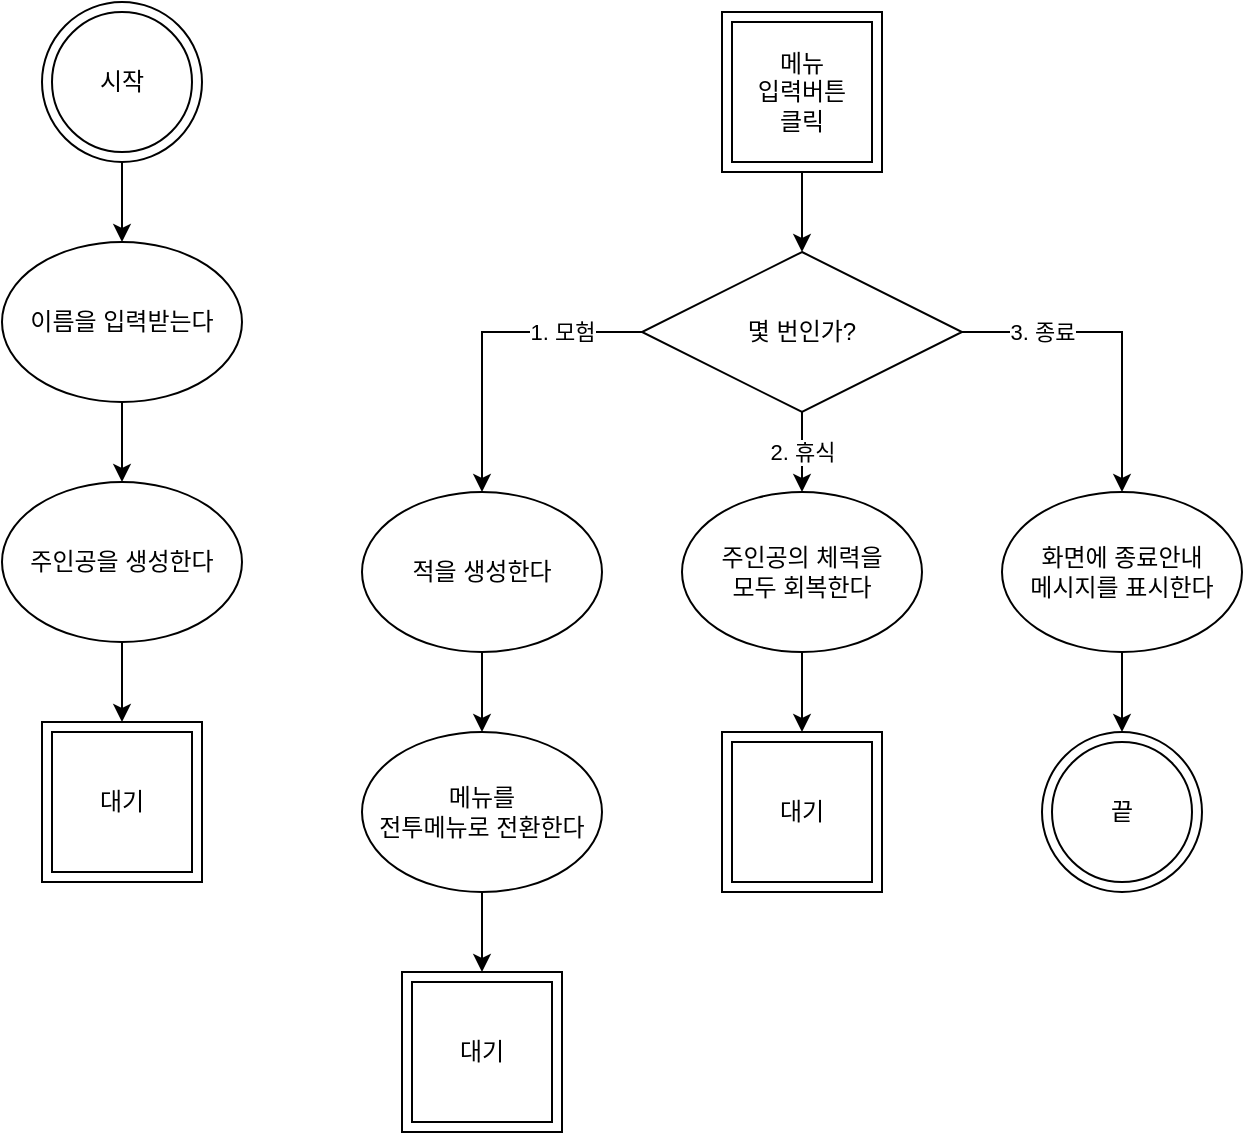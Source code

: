 <mxfile version="16.5.2" type="device"><diagram id="r8TWac1r94qTNzcOIUwG" name="Page-1"><mxGraphModel dx="1234" dy="721" grid="1" gridSize="10" guides="1" tooltips="1" connect="1" arrows="1" fold="1" page="1" pageScale="1" pageWidth="1169" pageHeight="827" math="0" shadow="0"><root><mxCell id="0"/><mxCell id="1" parent="0"/><mxCell id="Ojd-Mwa9K0EfA3RqKCOl-8" style="edgeStyle=orthogonalEdgeStyle;rounded=0;orthogonalLoop=1;jettySize=auto;html=1;entryX=0.5;entryY=0;entryDx=0;entryDy=0;" edge="1" parent="1" source="Ojd-Mwa9K0EfA3RqKCOl-1" target="Ojd-Mwa9K0EfA3RqKCOl-3"><mxGeometry relative="1" as="geometry"/></mxCell><mxCell id="Ojd-Mwa9K0EfA3RqKCOl-1" value="" style="ellipse;whiteSpace=wrap;html=1;aspect=fixed;fillColor=none;" vertex="1" parent="1"><mxGeometry x="200" y="40" width="80" height="80" as="geometry"/></mxCell><mxCell id="Ojd-Mwa9K0EfA3RqKCOl-2" value="시작" style="ellipse;whiteSpace=wrap;html=1;aspect=fixed;fillColor=none;" vertex="1" parent="1"><mxGeometry x="205" y="45" width="70" height="70" as="geometry"/></mxCell><mxCell id="Ojd-Mwa9K0EfA3RqKCOl-9" style="edgeStyle=orthogonalEdgeStyle;rounded=0;orthogonalLoop=1;jettySize=auto;html=1;entryX=0.5;entryY=0;entryDx=0;entryDy=0;" edge="1" parent="1" source="Ojd-Mwa9K0EfA3RqKCOl-3" target="Ojd-Mwa9K0EfA3RqKCOl-5"><mxGeometry relative="1" as="geometry"/></mxCell><mxCell id="Ojd-Mwa9K0EfA3RqKCOl-3" value="이름을 입력받는다" style="ellipse;whiteSpace=wrap;html=1;fillColor=none;" vertex="1" parent="1"><mxGeometry x="180" y="160" width="120" height="80" as="geometry"/></mxCell><mxCell id="Ojd-Mwa9K0EfA3RqKCOl-10" style="edgeStyle=orthogonalEdgeStyle;rounded=0;orthogonalLoop=1;jettySize=auto;html=1;entryX=0.5;entryY=0;entryDx=0;entryDy=0;" edge="1" parent="1" source="Ojd-Mwa9K0EfA3RqKCOl-5" target="Ojd-Mwa9K0EfA3RqKCOl-6"><mxGeometry relative="1" as="geometry"/></mxCell><mxCell id="Ojd-Mwa9K0EfA3RqKCOl-5" value="주인공을 생성한다" style="ellipse;whiteSpace=wrap;html=1;fillColor=none;" vertex="1" parent="1"><mxGeometry x="180" y="280" width="120" height="80" as="geometry"/></mxCell><mxCell id="Ojd-Mwa9K0EfA3RqKCOl-6" value="" style="whiteSpace=wrap;html=1;aspect=fixed;fillColor=none;" vertex="1" parent="1"><mxGeometry x="200" y="400" width="80" height="80" as="geometry"/></mxCell><mxCell id="Ojd-Mwa9K0EfA3RqKCOl-7" value="대기" style="whiteSpace=wrap;html=1;aspect=fixed;fillColor=none;" vertex="1" parent="1"><mxGeometry x="205" y="405" width="70" height="70" as="geometry"/></mxCell><mxCell id="Ojd-Mwa9K0EfA3RqKCOl-32" style="edgeStyle=orthogonalEdgeStyle;rounded=0;orthogonalLoop=1;jettySize=auto;html=1;entryX=0.5;entryY=0;entryDx=0;entryDy=0;" edge="1" parent="1" source="Ojd-Mwa9K0EfA3RqKCOl-11" target="Ojd-Mwa9K0EfA3RqKCOl-13"><mxGeometry relative="1" as="geometry"/></mxCell><mxCell id="Ojd-Mwa9K0EfA3RqKCOl-11" value="" style="whiteSpace=wrap;html=1;aspect=fixed;fillColor=none;" vertex="1" parent="1"><mxGeometry x="540" y="45" width="80" height="80" as="geometry"/></mxCell><mxCell id="Ojd-Mwa9K0EfA3RqKCOl-12" value="메뉴 &lt;br&gt;입력버튼&lt;br&gt;클릭" style="whiteSpace=wrap;html=1;aspect=fixed;fillColor=none;" vertex="1" parent="1"><mxGeometry x="545" y="50" width="70" height="70" as="geometry"/></mxCell><mxCell id="Ojd-Mwa9K0EfA3RqKCOl-16" value="1. 모험" style="edgeStyle=orthogonalEdgeStyle;rounded=0;orthogonalLoop=1;jettySize=auto;html=1;entryX=0.5;entryY=0;entryDx=0;entryDy=0;" edge="1" parent="1" source="Ojd-Mwa9K0EfA3RqKCOl-13" target="Ojd-Mwa9K0EfA3RqKCOl-14"><mxGeometry x="-0.5" relative="1" as="geometry"><mxPoint x="460" y="285" as="targetPoint"/><Array as="points"><mxPoint x="420" y="205"/></Array><mxPoint as="offset"/></mxGeometry></mxCell><mxCell id="Ojd-Mwa9K0EfA3RqKCOl-19" value="3. 종료" style="edgeStyle=orthogonalEdgeStyle;rounded=0;orthogonalLoop=1;jettySize=auto;html=1;entryX=0.5;entryY=0;entryDx=0;entryDy=0;" edge="1" parent="1" source="Ojd-Mwa9K0EfA3RqKCOl-13" target="Ojd-Mwa9K0EfA3RqKCOl-18"><mxGeometry x="-0.5" relative="1" as="geometry"><mxPoint as="offset"/></mxGeometry></mxCell><mxCell id="Ojd-Mwa9K0EfA3RqKCOl-20" value="2. 휴식" style="edgeStyle=orthogonalEdgeStyle;rounded=0;orthogonalLoop=1;jettySize=auto;html=1;entryX=0.5;entryY=0;entryDx=0;entryDy=0;" edge="1" parent="1" source="Ojd-Mwa9K0EfA3RqKCOl-13" target="Ojd-Mwa9K0EfA3RqKCOl-17"><mxGeometry relative="1" as="geometry"/></mxCell><mxCell id="Ojd-Mwa9K0EfA3RqKCOl-13" value="몇 번인가?" style="rhombus;whiteSpace=wrap;html=1;fillColor=none;" vertex="1" parent="1"><mxGeometry x="500" y="165" width="160" height="80" as="geometry"/></mxCell><mxCell id="Ojd-Mwa9K0EfA3RqKCOl-24" style="edgeStyle=orthogonalEdgeStyle;rounded=0;orthogonalLoop=1;jettySize=auto;html=1;entryX=0.5;entryY=0;entryDx=0;entryDy=0;" edge="1" parent="1" source="Ojd-Mwa9K0EfA3RqKCOl-14" target="Ojd-Mwa9K0EfA3RqKCOl-21"><mxGeometry relative="1" as="geometry"/></mxCell><mxCell id="Ojd-Mwa9K0EfA3RqKCOl-14" value="적을 생성한다" style="ellipse;whiteSpace=wrap;html=1;fillColor=none;" vertex="1" parent="1"><mxGeometry x="360" y="285" width="120" height="80" as="geometry"/></mxCell><mxCell id="Ojd-Mwa9K0EfA3RqKCOl-28" style="edgeStyle=orthogonalEdgeStyle;rounded=0;orthogonalLoop=1;jettySize=auto;html=1;entryX=0.5;entryY=0;entryDx=0;entryDy=0;" edge="1" parent="1" source="Ojd-Mwa9K0EfA3RqKCOl-17" target="Ojd-Mwa9K0EfA3RqKCOl-26"><mxGeometry relative="1" as="geometry"/></mxCell><mxCell id="Ojd-Mwa9K0EfA3RqKCOl-17" value="주인공의 체력을&lt;br&gt;모두 회복한다" style="ellipse;whiteSpace=wrap;html=1;fillColor=none;" vertex="1" parent="1"><mxGeometry x="520" y="285" width="120" height="80" as="geometry"/></mxCell><mxCell id="Ojd-Mwa9K0EfA3RqKCOl-31" style="edgeStyle=orthogonalEdgeStyle;rounded=0;orthogonalLoop=1;jettySize=auto;html=1;entryX=0.5;entryY=0;entryDx=0;entryDy=0;" edge="1" parent="1" source="Ojd-Mwa9K0EfA3RqKCOl-18" target="Ojd-Mwa9K0EfA3RqKCOl-29"><mxGeometry relative="1" as="geometry"/></mxCell><mxCell id="Ojd-Mwa9K0EfA3RqKCOl-18" value="화면에 종료안내&lt;br&gt;메시지를 표시한다" style="ellipse;whiteSpace=wrap;html=1;fillColor=none;" vertex="1" parent="1"><mxGeometry x="680" y="285" width="120" height="80" as="geometry"/></mxCell><mxCell id="Ojd-Mwa9K0EfA3RqKCOl-25" style="edgeStyle=orthogonalEdgeStyle;rounded=0;orthogonalLoop=1;jettySize=auto;html=1;entryX=0.5;entryY=0;entryDx=0;entryDy=0;" edge="1" parent="1" source="Ojd-Mwa9K0EfA3RqKCOl-21" target="Ojd-Mwa9K0EfA3RqKCOl-22"><mxGeometry relative="1" as="geometry"/></mxCell><mxCell id="Ojd-Mwa9K0EfA3RqKCOl-21" value="메뉴를&lt;br&gt;전투메뉴로 전환한다" style="ellipse;whiteSpace=wrap;html=1;fillColor=none;" vertex="1" parent="1"><mxGeometry x="360" y="405" width="120" height="80" as="geometry"/></mxCell><mxCell id="Ojd-Mwa9K0EfA3RqKCOl-22" value="" style="whiteSpace=wrap;html=1;aspect=fixed;fillColor=none;" vertex="1" parent="1"><mxGeometry x="380" y="525" width="80" height="80" as="geometry"/></mxCell><mxCell id="Ojd-Mwa9K0EfA3RqKCOl-23" value="대기" style="whiteSpace=wrap;html=1;aspect=fixed;fillColor=none;" vertex="1" parent="1"><mxGeometry x="385" y="530" width="70" height="70" as="geometry"/></mxCell><mxCell id="Ojd-Mwa9K0EfA3RqKCOl-26" value="" style="whiteSpace=wrap;html=1;aspect=fixed;fillColor=none;" vertex="1" parent="1"><mxGeometry x="540" y="405" width="80" height="80" as="geometry"/></mxCell><mxCell id="Ojd-Mwa9K0EfA3RqKCOl-27" value="대기" style="whiteSpace=wrap;html=1;aspect=fixed;fillColor=none;" vertex="1" parent="1"><mxGeometry x="545" y="410" width="70" height="70" as="geometry"/></mxCell><mxCell id="Ojd-Mwa9K0EfA3RqKCOl-29" value="" style="ellipse;whiteSpace=wrap;html=1;aspect=fixed;fillColor=none;" vertex="1" parent="1"><mxGeometry x="700" y="405" width="80" height="80" as="geometry"/></mxCell><mxCell id="Ojd-Mwa9K0EfA3RqKCOl-30" value="끝" style="ellipse;whiteSpace=wrap;html=1;aspect=fixed;fillColor=none;" vertex="1" parent="1"><mxGeometry x="705" y="410" width="70" height="70" as="geometry"/></mxCell></root></mxGraphModel></diagram></mxfile>